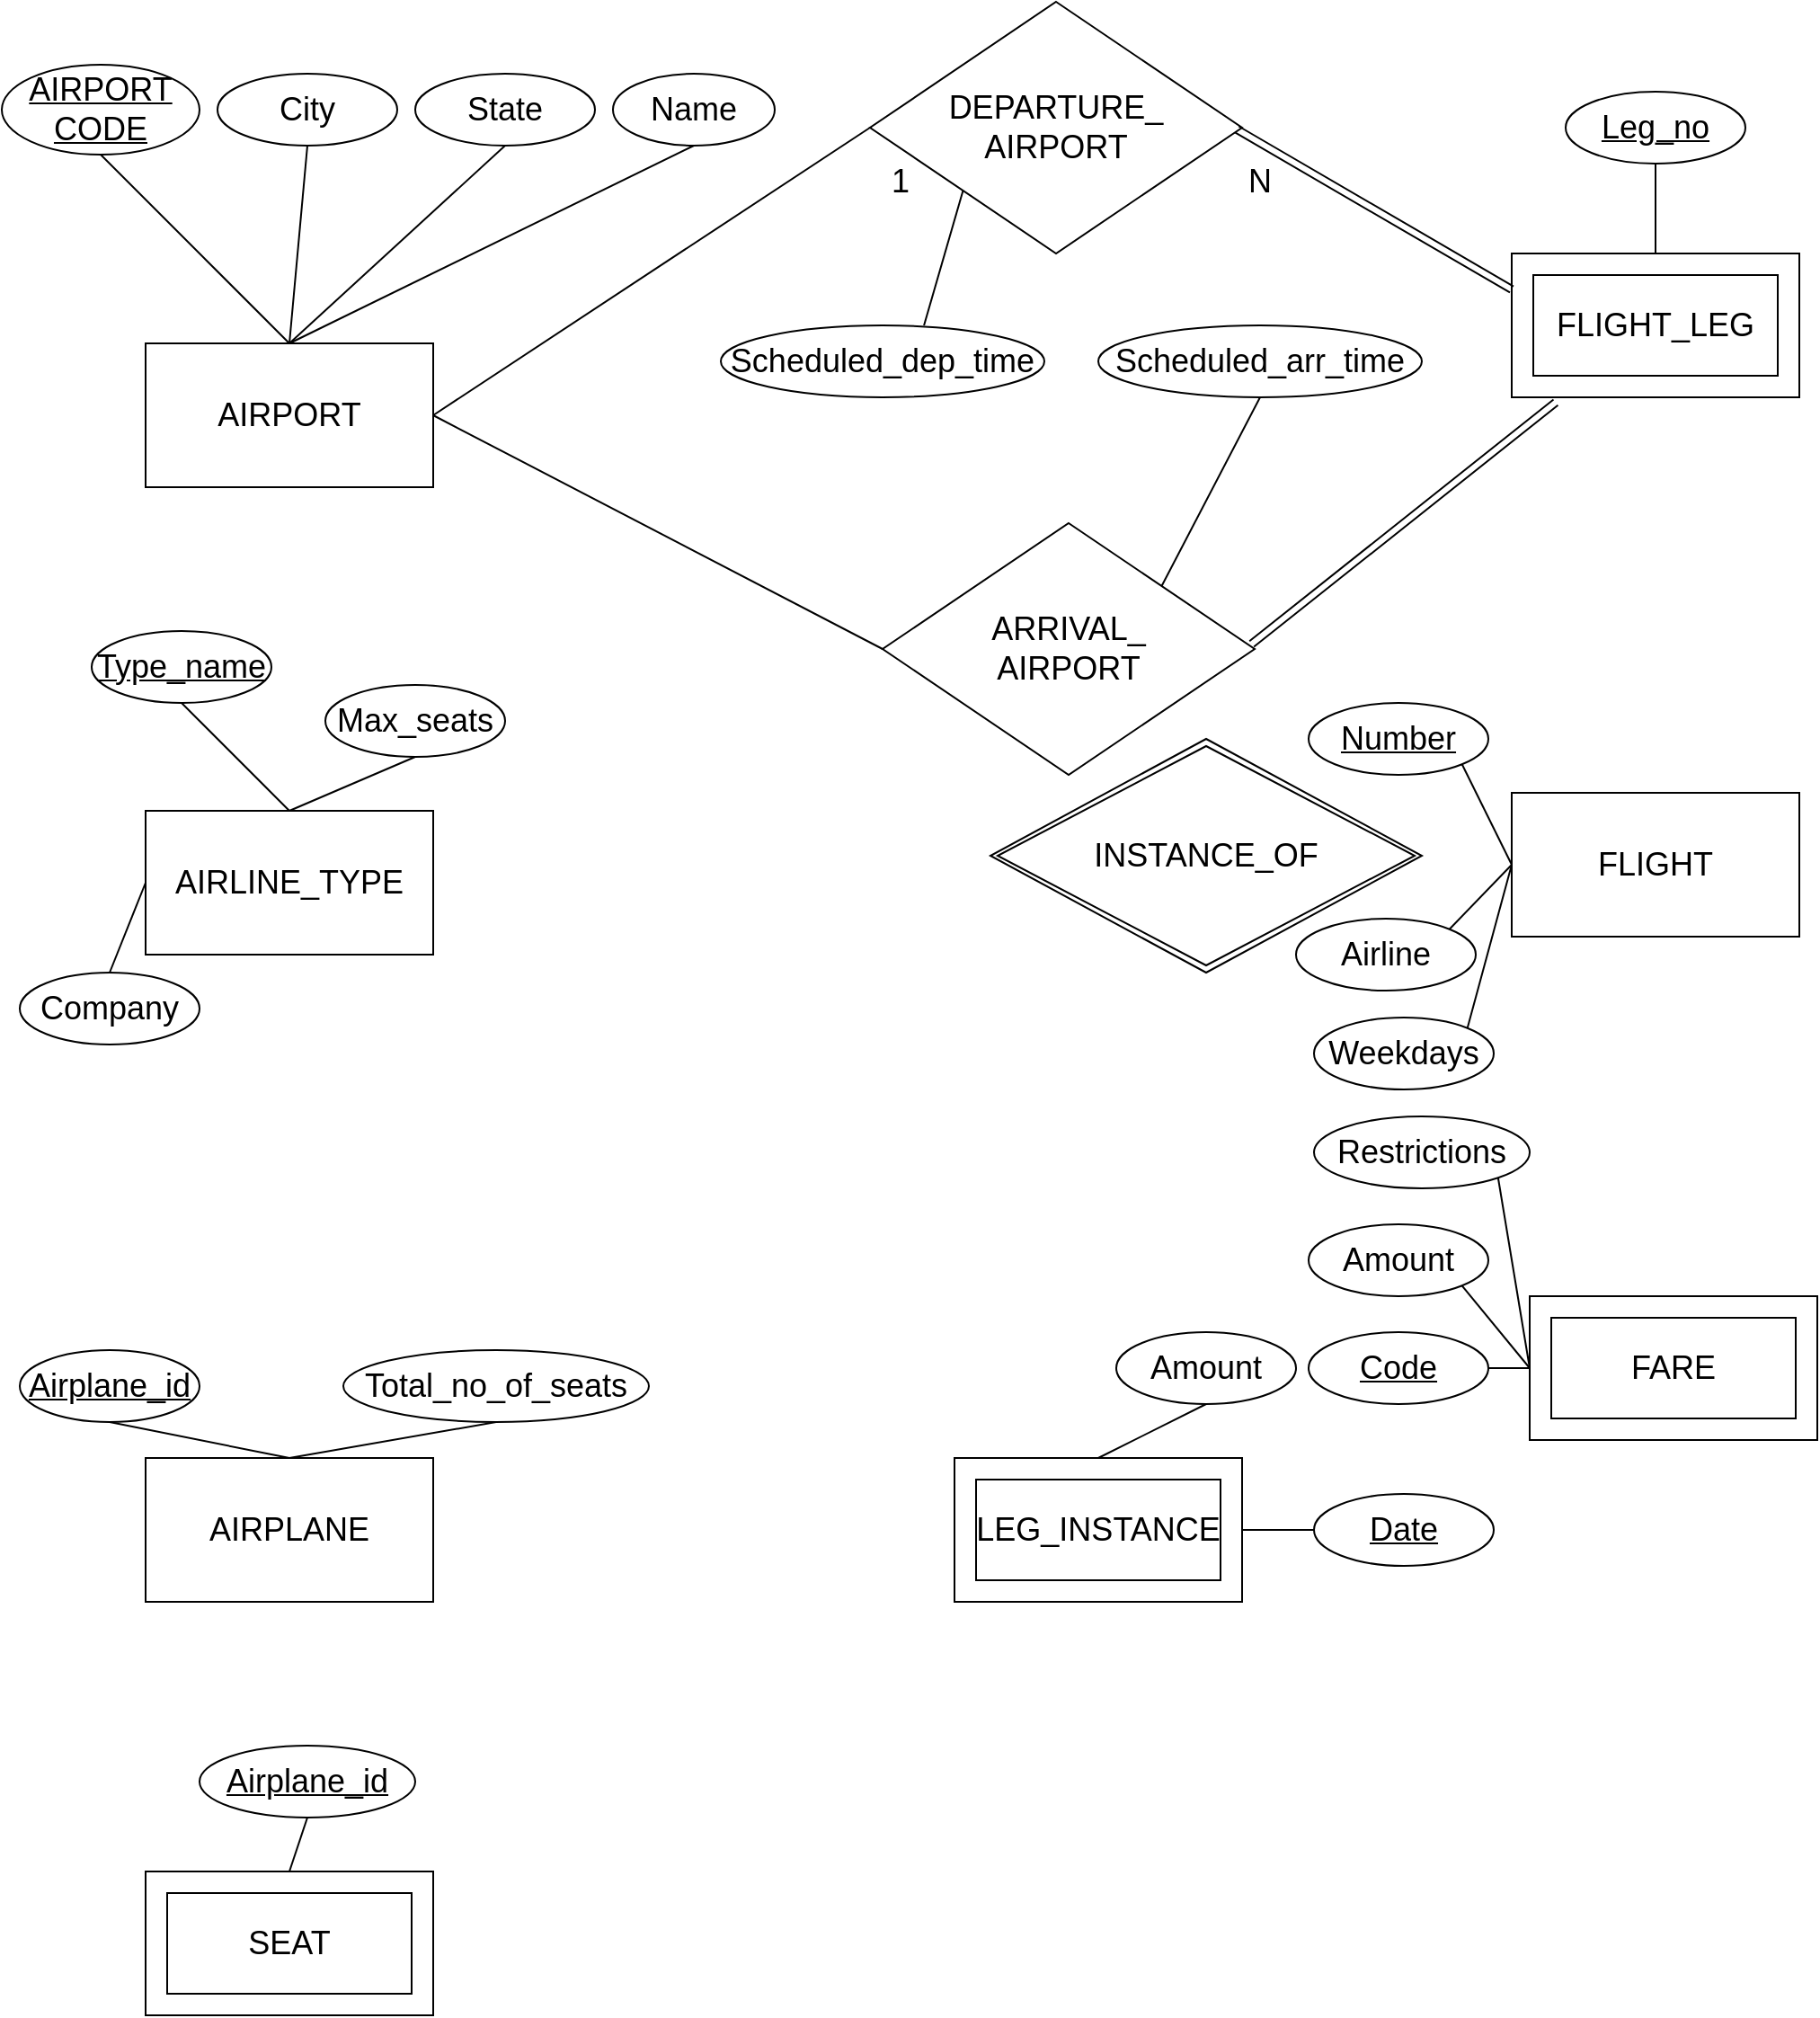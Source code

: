 <mxfile version="13.7.3" type="github">
  <diagram id="9iZNZO0j0jkgSTigeUpT" name="Page-1">
    <mxGraphModel dx="1678" dy="964" grid="1" gridSize="10" guides="1" tooltips="1" connect="1" arrows="1" fold="1" page="1" pageScale="1" pageWidth="827" pageHeight="1169" math="0" shadow="0">
      <root>
        <mxCell id="0" />
        <mxCell id="1" parent="0" />
        <mxCell id="PUG3nTG2jhj8GArSebX7-1" value="AIRPORT" style="rounded=0;whiteSpace=wrap;html=1;perimeterSpacing=0;sketch=0;container=0;fontSize=18;" vertex="1" parent="1">
          <mxGeometry x="350" y="190" width="160" height="80" as="geometry" />
        </mxCell>
        <mxCell id="PUG3nTG2jhj8GArSebX7-6" value="FLIGHT_LEG" style="shape=ext;double=1;rounded=0;whiteSpace=wrap;html=1;glass=0;sketch=0;gradientColor=none;margin=10;fontSize=18;" vertex="1" parent="1">
          <mxGeometry x="1110" y="140" width="160" height="80" as="geometry" />
        </mxCell>
        <mxCell id="PUG3nTG2jhj8GArSebX7-7" value="AIRLINE_TYPE" style="rounded=0;whiteSpace=wrap;html=1;perimeterSpacing=0;sketch=0;container=0;fontSize=18;" vertex="1" parent="1">
          <mxGeometry x="350" y="450" width="160" height="80" as="geometry" />
        </mxCell>
        <mxCell id="PUG3nTG2jhj8GArSebX7-8" value="AIRPLANE" style="rounded=0;whiteSpace=wrap;html=1;perimeterSpacing=0;sketch=0;container=0;fontSize=18;" vertex="1" parent="1">
          <mxGeometry x="350" y="810" width="160" height="80" as="geometry" />
        </mxCell>
        <mxCell id="PUG3nTG2jhj8GArSebX7-9" value="FLIGHT" style="rounded=0;whiteSpace=wrap;html=1;perimeterSpacing=0;sketch=0;container=0;fontSize=18;" vertex="1" parent="1">
          <mxGeometry x="1110" y="440" width="160" height="80" as="geometry" />
        </mxCell>
        <mxCell id="PUG3nTG2jhj8GArSebX7-10" value="SEAT" style="shape=ext;double=1;rounded=0;whiteSpace=wrap;html=1;glass=0;sketch=0;gradientColor=none;margin=10;fontSize=18;" vertex="1" parent="1">
          <mxGeometry x="350" y="1040" width="160" height="80" as="geometry" />
        </mxCell>
        <mxCell id="PUG3nTG2jhj8GArSebX7-11" value="FARE" style="shape=ext;double=1;rounded=0;whiteSpace=wrap;html=1;glass=0;sketch=0;gradientColor=none;margin=10;fontSize=18;" vertex="1" parent="1">
          <mxGeometry x="1120" y="720" width="160" height="80" as="geometry" />
        </mxCell>
        <mxCell id="PUG3nTG2jhj8GArSebX7-12" value="LEG_INSTANCE" style="shape=ext;double=1;rounded=0;whiteSpace=wrap;html=1;glass=0;sketch=0;gradientColor=none;margin=10;fontSize=18;" vertex="1" parent="1">
          <mxGeometry x="800" y="810" width="160" height="80" as="geometry" />
        </mxCell>
        <mxCell id="PUG3nTG2jhj8GArSebX7-13" value="&lt;u style=&quot;font-size: 18px;&quot;&gt;AIRPORT CODE&lt;/u&gt;" style="ellipse;whiteSpace=wrap;html=1;rounded=0;glass=0;sketch=0;gradientColor=none;fontSize=18;" vertex="1" parent="1">
          <mxGeometry x="270" y="35" width="110" height="50" as="geometry" />
        </mxCell>
        <mxCell id="PUG3nTG2jhj8GArSebX7-14" value="City" style="ellipse;whiteSpace=wrap;html=1;rounded=0;glass=0;sketch=0;gradientColor=none;fontSize=18;" vertex="1" parent="1">
          <mxGeometry x="390" y="40" width="100" height="40" as="geometry" />
        </mxCell>
        <mxCell id="PUG3nTG2jhj8GArSebX7-15" value="State" style="ellipse;whiteSpace=wrap;html=1;rounded=0;glass=0;sketch=0;gradientColor=none;fontSize=18;" vertex="1" parent="1">
          <mxGeometry x="500" y="40" width="100" height="40" as="geometry" />
        </mxCell>
        <mxCell id="PUG3nTG2jhj8GArSebX7-18" value="Name" style="ellipse;whiteSpace=wrap;html=1;rounded=0;glass=0;sketch=0;gradientColor=none;fontSize=18;" vertex="1" parent="1">
          <mxGeometry x="610" y="40" width="90" height="40" as="geometry" />
        </mxCell>
        <mxCell id="PUG3nTG2jhj8GArSebX7-23" value="" style="endArrow=none;html=1;exitX=0.5;exitY=0;exitDx=0;exitDy=0;entryX=0.5;entryY=1;entryDx=0;entryDy=0;fontSize=18;" edge="1" parent="1" source="PUG3nTG2jhj8GArSebX7-1" target="PUG3nTG2jhj8GArSebX7-13">
          <mxGeometry width="50" height="50" relative="1" as="geometry">
            <mxPoint x="710" y="620" as="sourcePoint" />
            <mxPoint x="760" y="570" as="targetPoint" />
          </mxGeometry>
        </mxCell>
        <mxCell id="PUG3nTG2jhj8GArSebX7-24" value="" style="endArrow=none;html=1;entryX=0.5;entryY=1;entryDx=0;entryDy=0;fontSize=18;exitX=0.5;exitY=0;exitDx=0;exitDy=0;" edge="1" parent="1" source="PUG3nTG2jhj8GArSebX7-1" target="PUG3nTG2jhj8GArSebX7-14">
          <mxGeometry width="50" height="50" relative="1" as="geometry">
            <mxPoint x="430" y="140" as="sourcePoint" />
            <mxPoint x="340" y="90" as="targetPoint" />
          </mxGeometry>
        </mxCell>
        <mxCell id="PUG3nTG2jhj8GArSebX7-25" value="" style="endArrow=none;html=1;entryX=0.5;entryY=1;entryDx=0;entryDy=0;fontSize=18;exitX=0.5;exitY=0;exitDx=0;exitDy=0;" edge="1" parent="1" source="PUG3nTG2jhj8GArSebX7-1" target="PUG3nTG2jhj8GArSebX7-15">
          <mxGeometry width="50" height="50" relative="1" as="geometry">
            <mxPoint x="430" y="140" as="sourcePoint" />
            <mxPoint x="350" y="100" as="targetPoint" />
          </mxGeometry>
        </mxCell>
        <mxCell id="PUG3nTG2jhj8GArSebX7-26" value="" style="endArrow=none;html=1;exitX=0.5;exitY=0;exitDx=0;exitDy=0;entryX=0.5;entryY=1;entryDx=0;entryDy=0;fontSize=18;" edge="1" parent="1" source="PUG3nTG2jhj8GArSebX7-1" target="PUG3nTG2jhj8GArSebX7-18">
          <mxGeometry width="50" height="50" relative="1" as="geometry">
            <mxPoint x="460" y="170" as="sourcePoint" />
            <mxPoint x="360" y="110" as="targetPoint" />
          </mxGeometry>
        </mxCell>
        <mxCell id="PUG3nTG2jhj8GArSebX7-27" value="&lt;u style=&quot;font-size: 18px;&quot;&gt;Type_name&lt;/u&gt;" style="ellipse;whiteSpace=wrap;html=1;rounded=0;glass=0;sketch=0;gradientColor=none;fontSize=18;" vertex="1" parent="1">
          <mxGeometry x="320" y="350" width="100" height="40" as="geometry" />
        </mxCell>
        <mxCell id="PUG3nTG2jhj8GArSebX7-28" value="Max_seats" style="ellipse;whiteSpace=wrap;html=1;rounded=0;glass=0;sketch=0;gradientColor=none;fontSize=18;" vertex="1" parent="1">
          <mxGeometry x="450" y="380" width="100" height="40" as="geometry" />
        </mxCell>
        <mxCell id="PUG3nTG2jhj8GArSebX7-29" value="Company" style="ellipse;whiteSpace=wrap;html=1;rounded=0;glass=0;sketch=0;gradientColor=none;fontSize=18;" vertex="1" parent="1">
          <mxGeometry x="280" y="540" width="100" height="40" as="geometry" />
        </mxCell>
        <mxCell id="PUG3nTG2jhj8GArSebX7-31" value="" style="endArrow=none;html=1;exitX=0;exitY=0.5;exitDx=0;exitDy=0;entryX=0.5;entryY=0;entryDx=0;entryDy=0;fontSize=18;" edge="1" parent="1" source="PUG3nTG2jhj8GArSebX7-7" target="PUG3nTG2jhj8GArSebX7-29">
          <mxGeometry width="50" height="50" relative="1" as="geometry">
            <mxPoint x="450" y="450" as="sourcePoint" />
            <mxPoint x="350" y="390" as="targetPoint" />
          </mxGeometry>
        </mxCell>
        <mxCell id="PUG3nTG2jhj8GArSebX7-32" value="" style="endArrow=none;html=1;entryX=0.5;entryY=1;entryDx=0;entryDy=0;exitX=0.5;exitY=0;exitDx=0;exitDy=0;fontSize=18;" edge="1" parent="1" source="PUG3nTG2jhj8GArSebX7-7" target="PUG3nTG2jhj8GArSebX7-27">
          <mxGeometry width="50" height="50" relative="1" as="geometry">
            <mxPoint x="370" y="510" as="sourcePoint" />
            <mxPoint x="340" y="450" as="targetPoint" />
          </mxGeometry>
        </mxCell>
        <mxCell id="PUG3nTG2jhj8GArSebX7-33" value="" style="endArrow=none;html=1;fontSize=18;entryX=0.5;entryY=1;entryDx=0;entryDy=0;" edge="1" parent="1" target="PUG3nTG2jhj8GArSebX7-28">
          <mxGeometry width="50" height="50" relative="1" as="geometry">
            <mxPoint x="430" y="450" as="sourcePoint" />
            <mxPoint x="380" y="400" as="targetPoint" />
          </mxGeometry>
        </mxCell>
        <mxCell id="PUG3nTG2jhj8GArSebX7-34" value="&lt;u style=&quot;font-size: 18px;&quot;&gt;Airplane_id&lt;/u&gt;" style="ellipse;whiteSpace=wrap;html=1;rounded=0;glass=0;sketch=0;gradientColor=none;fontSize=18;" vertex="1" parent="1">
          <mxGeometry x="280" y="750" width="100" height="40" as="geometry" />
        </mxCell>
        <mxCell id="PUG3nTG2jhj8GArSebX7-35" value="Total_no_of_seats" style="ellipse;whiteSpace=wrap;html=1;rounded=0;glass=0;sketch=0;gradientColor=none;fontSize=18;" vertex="1" parent="1">
          <mxGeometry x="460" y="750" width="170" height="40" as="geometry" />
        </mxCell>
        <mxCell id="PUG3nTG2jhj8GArSebX7-36" value="" style="endArrow=none;html=1;exitX=0.5;exitY=0;exitDx=0;exitDy=0;entryX=0.5;entryY=1;entryDx=0;entryDy=0;fontSize=18;" edge="1" parent="1" source="PUG3nTG2jhj8GArSebX7-8" target="PUG3nTG2jhj8GArSebX7-34">
          <mxGeometry width="50" height="50" relative="1" as="geometry">
            <mxPoint x="360" y="500" as="sourcePoint" />
            <mxPoint x="340" y="550" as="targetPoint" />
          </mxGeometry>
        </mxCell>
        <mxCell id="PUG3nTG2jhj8GArSebX7-37" value="" style="endArrow=none;html=1;exitX=0.5;exitY=1;exitDx=0;exitDy=0;entryX=0.5;entryY=0;entryDx=0;entryDy=0;fontSize=18;" edge="1" parent="1" source="PUG3nTG2jhj8GArSebX7-35" target="PUG3nTG2jhj8GArSebX7-8">
          <mxGeometry width="50" height="50" relative="1" as="geometry">
            <mxPoint x="370" y="510" as="sourcePoint" />
            <mxPoint x="350" y="560" as="targetPoint" />
          </mxGeometry>
        </mxCell>
        <mxCell id="PUG3nTG2jhj8GArSebX7-38" value="&lt;u style=&quot;font-size: 18px;&quot;&gt;Airplane_id&lt;/u&gt;" style="ellipse;whiteSpace=wrap;html=1;rounded=0;glass=0;sketch=0;gradientColor=none;fontSize=18;" vertex="1" parent="1">
          <mxGeometry x="380" y="970" width="120" height="40" as="geometry" />
        </mxCell>
        <mxCell id="PUG3nTG2jhj8GArSebX7-39" value="" style="endArrow=none;html=1;exitX=0.5;exitY=0;exitDx=0;exitDy=0;entryX=0.5;entryY=1;entryDx=0;entryDy=0;fontSize=18;" edge="1" parent="1" source="PUG3nTG2jhj8GArSebX7-10" target="PUG3nTG2jhj8GArSebX7-38">
          <mxGeometry width="50" height="50" relative="1" as="geometry">
            <mxPoint x="440" y="820.0" as="sourcePoint" />
            <mxPoint x="340" y="800.0" as="targetPoint" />
          </mxGeometry>
        </mxCell>
        <mxCell id="PUG3nTG2jhj8GArSebX7-40" value="&lt;u style=&quot;font-size: 18px;&quot;&gt;Leg_no&lt;/u&gt;" style="ellipse;whiteSpace=wrap;html=1;rounded=0;glass=0;sketch=0;gradientColor=none;fontSize=18;" vertex="1" parent="1">
          <mxGeometry x="1140" y="50" width="100" height="40" as="geometry" />
        </mxCell>
        <mxCell id="PUG3nTG2jhj8GArSebX7-41" value="" style="endArrow=none;html=1;entryX=0.5;entryY=1;entryDx=0;entryDy=0;exitX=0.5;exitY=0;exitDx=0;exitDy=0;fontSize=18;" edge="1" parent="1" source="PUG3nTG2jhj8GArSebX7-6" target="PUG3nTG2jhj8GArSebX7-40">
          <mxGeometry width="50" height="50" relative="1" as="geometry">
            <mxPoint x="440" y="150" as="sourcePoint" />
            <mxPoint x="450" y="90" as="targetPoint" />
          </mxGeometry>
        </mxCell>
        <mxCell id="PUG3nTG2jhj8GArSebX7-42" value="&lt;u style=&quot;font-size: 18px;&quot;&gt;&lt;font style=&quot;font-size: 18px;&quot;&gt;Number&lt;/font&gt;&lt;/u&gt;" style="ellipse;whiteSpace=wrap;html=1;rounded=0;glass=0;sketch=0;gradientColor=none;fontSize=18;" vertex="1" parent="1">
          <mxGeometry x="997" y="390" width="100" height="40" as="geometry" />
        </mxCell>
        <mxCell id="PUG3nTG2jhj8GArSebX7-43" value="Airline" style="ellipse;whiteSpace=wrap;html=1;rounded=0;glass=0;sketch=0;gradientColor=none;fontSize=18;" vertex="1" parent="1">
          <mxGeometry x="990" y="510" width="100" height="40" as="geometry" />
        </mxCell>
        <mxCell id="PUG3nTG2jhj8GArSebX7-44" value="Weekdays" style="ellipse;whiteSpace=wrap;html=1;rounded=0;glass=0;sketch=0;gradientColor=none;fontSize=18;" vertex="1" parent="1">
          <mxGeometry x="1000" y="565" width="100" height="40" as="geometry" />
        </mxCell>
        <mxCell id="PUG3nTG2jhj8GArSebX7-47" value="&lt;u style=&quot;font-size: 18px;&quot;&gt;Code&lt;/u&gt;" style="ellipse;whiteSpace=wrap;html=1;rounded=0;glass=0;sketch=0;gradientColor=none;fontSize=18;" vertex="1" parent="1">
          <mxGeometry x="997" y="740" width="100" height="40" as="geometry" />
        </mxCell>
        <mxCell id="PUG3nTG2jhj8GArSebX7-48" value="Restrictions" style="ellipse;whiteSpace=wrap;html=1;rounded=0;glass=0;sketch=0;gradientColor=none;fontSize=18;" vertex="1" parent="1">
          <mxGeometry x="1000" y="620" width="120" height="40" as="geometry" />
        </mxCell>
        <mxCell id="PUG3nTG2jhj8GArSebX7-49" value="Amount" style="ellipse;whiteSpace=wrap;html=1;rounded=0;glass=0;sketch=0;gradientColor=none;fontSize=18;" vertex="1" parent="1">
          <mxGeometry x="997" y="680" width="100" height="40" as="geometry" />
        </mxCell>
        <mxCell id="PUG3nTG2jhj8GArSebX7-50" value="" style="endArrow=none;html=1;entryX=1;entryY=1;entryDx=0;entryDy=0;exitX=0;exitY=0.5;exitDx=0;exitDy=0;fontSize=18;" edge="1" parent="1" source="PUG3nTG2jhj8GArSebX7-9" target="PUG3nTG2jhj8GArSebX7-42">
          <mxGeometry width="50" height="50" relative="1" as="geometry">
            <mxPoint x="1200.0" y="140" as="sourcePoint" />
            <mxPoint x="1200.0" y="100" as="targetPoint" />
          </mxGeometry>
        </mxCell>
        <mxCell id="PUG3nTG2jhj8GArSebX7-51" value="" style="endArrow=none;html=1;entryX=1;entryY=0;entryDx=0;entryDy=0;fontSize=18;" edge="1" parent="1" target="PUG3nTG2jhj8GArSebX7-43">
          <mxGeometry width="50" height="50" relative="1" as="geometry">
            <mxPoint x="1110" y="480" as="sourcePoint" />
            <mxPoint x="1092.355" y="444.142" as="targetPoint" />
          </mxGeometry>
        </mxCell>
        <mxCell id="PUG3nTG2jhj8GArSebX7-52" value="" style="endArrow=none;html=1;entryX=1;entryY=0;entryDx=0;entryDy=0;fontSize=18;" edge="1" parent="1" target="PUG3nTG2jhj8GArSebX7-44">
          <mxGeometry width="50" height="50" relative="1" as="geometry">
            <mxPoint x="1110" y="480" as="sourcePoint" />
            <mxPoint x="1092.355" y="444.142" as="targetPoint" />
          </mxGeometry>
        </mxCell>
        <mxCell id="PUG3nTG2jhj8GArSebX7-53" value="Amount" style="ellipse;whiteSpace=wrap;html=1;rounded=0;glass=0;sketch=0;gradientColor=none;fontSize=18;" vertex="1" parent="1">
          <mxGeometry x="890" y="740" width="100" height="40" as="geometry" />
        </mxCell>
        <mxCell id="PUG3nTG2jhj8GArSebX7-54" value="&lt;u style=&quot;font-size: 18px;&quot;&gt;Date&lt;/u&gt;" style="ellipse;whiteSpace=wrap;html=1;rounded=0;glass=0;sketch=0;gradientColor=none;fontSize=18;" vertex="1" parent="1">
          <mxGeometry x="1000" y="830" width="100" height="40" as="geometry" />
        </mxCell>
        <mxCell id="PUG3nTG2jhj8GArSebX7-55" value="" style="endArrow=none;html=1;entryX=1;entryY=1;entryDx=0;entryDy=0;fontSize=18;exitX=0;exitY=0.5;exitDx=0;exitDy=0;" edge="1" parent="1" source="PUG3nTG2jhj8GArSebX7-11" target="PUG3nTG2jhj8GArSebX7-48">
          <mxGeometry width="50" height="50" relative="1" as="geometry">
            <mxPoint x="1120" y="490" as="sourcePoint" />
            <mxPoint x="1092.355" y="535.858" as="targetPoint" />
          </mxGeometry>
        </mxCell>
        <mxCell id="PUG3nTG2jhj8GArSebX7-56" value="" style="endArrow=none;html=1;entryX=1;entryY=1;entryDx=0;entryDy=0;fontSize=18;" edge="1" parent="1" target="PUG3nTG2jhj8GArSebX7-49">
          <mxGeometry width="50" height="50" relative="1" as="geometry">
            <mxPoint x="1120" y="760" as="sourcePoint" />
            <mxPoint x="1110" y="650" as="targetPoint" />
          </mxGeometry>
        </mxCell>
        <mxCell id="PUG3nTG2jhj8GArSebX7-57" value="" style="endArrow=none;html=1;fontSize=18;" edge="1" parent="1" target="PUG3nTG2jhj8GArSebX7-47">
          <mxGeometry width="50" height="50" relative="1" as="geometry">
            <mxPoint x="1120" y="760" as="sourcePoint" />
            <mxPoint x="1100" y="760" as="targetPoint" />
          </mxGeometry>
        </mxCell>
        <mxCell id="PUG3nTG2jhj8GArSebX7-58" value="" style="endArrow=none;html=1;entryX=0;entryY=0.5;entryDx=0;entryDy=0;fontSize=18;exitX=1;exitY=0.5;exitDx=0;exitDy=0;" edge="1" parent="1" source="PUG3nTG2jhj8GArSebX7-12" target="PUG3nTG2jhj8GArSebX7-54">
          <mxGeometry width="50" height="50" relative="1" as="geometry">
            <mxPoint x="1150" y="790.0" as="sourcePoint" />
            <mxPoint x="1130" y="670" as="targetPoint" />
          </mxGeometry>
        </mxCell>
        <mxCell id="PUG3nTG2jhj8GArSebX7-59" value="" style="endArrow=none;html=1;entryX=0.5;entryY=0;entryDx=0;entryDy=0;fontSize=18;exitX=0.5;exitY=1;exitDx=0;exitDy=0;" edge="1" parent="1" source="PUG3nTG2jhj8GArSebX7-53" target="PUG3nTG2jhj8GArSebX7-12">
          <mxGeometry width="50" height="50" relative="1" as="geometry">
            <mxPoint x="970" y="860.0" as="sourcePoint" />
            <mxPoint x="1010" y="860.0" as="targetPoint" />
          </mxGeometry>
        </mxCell>
        <mxCell id="PUG3nTG2jhj8GArSebX7-60" value="&lt;font style=&quot;font-size: 18px&quot;&gt;DEPARTURE_&lt;br style=&quot;font-size: 18px;&quot;&gt;AIRPORT&lt;/font&gt;" style="rhombus;whiteSpace=wrap;html=1;rounded=0;glass=0;sketch=0;gradientColor=none;fontSize=18;" vertex="1" parent="1">
          <mxGeometry x="753" width="207" height="140" as="geometry" />
        </mxCell>
        <mxCell id="PUG3nTG2jhj8GArSebX7-61" value="" style="endArrow=none;html=1;fontSize=18;entryX=0;entryY=0.5;entryDx=0;entryDy=0;exitX=1;exitY=0.5;exitDx=0;exitDy=0;" edge="1" parent="1" source="PUG3nTG2jhj8GArSebX7-1" target="PUG3nTG2jhj8GArSebX7-60">
          <mxGeometry width="50" height="50" relative="1" as="geometry">
            <mxPoint x="910" y="590" as="sourcePoint" />
            <mxPoint x="960" y="540" as="targetPoint" />
          </mxGeometry>
        </mxCell>
        <mxCell id="PUG3nTG2jhj8GArSebX7-62" value="1" style="text;html=1;strokeColor=none;fillColor=none;align=center;verticalAlign=middle;whiteSpace=wrap;rounded=0;glass=0;sketch=0;fontSize=18;" vertex="1" parent="1">
          <mxGeometry x="750" y="90" width="40" height="20" as="geometry" />
        </mxCell>
        <mxCell id="PUG3nTG2jhj8GArSebX7-66" value="N" style="text;html=1;strokeColor=none;fillColor=none;align=center;verticalAlign=middle;whiteSpace=wrap;rounded=0;glass=0;sketch=0;fontSize=18;" vertex="1" parent="1">
          <mxGeometry x="950" y="90" width="40" height="20" as="geometry" />
        </mxCell>
        <mxCell id="PUG3nTG2jhj8GArSebX7-67" value="Scheduled_dep_time" style="ellipse;whiteSpace=wrap;html=1;rounded=0;glass=0;sketch=0;gradientColor=none;fontSize=18;" vertex="1" parent="1">
          <mxGeometry x="670" y="180" width="180" height="40" as="geometry" />
        </mxCell>
        <mxCell id="PUG3nTG2jhj8GArSebX7-68" value="" style="endArrow=none;html=1;exitX=0.628;exitY=0;exitDx=0;exitDy=0;entryX=0;entryY=1;entryDx=0;entryDy=0;fontSize=18;exitPerimeter=0;" edge="1" parent="1" source="PUG3nTG2jhj8GArSebX7-67" target="PUG3nTG2jhj8GArSebX7-60">
          <mxGeometry width="50" height="50" relative="1" as="geometry">
            <mxPoint x="610" y="220" as="sourcePoint" />
            <mxPoint x="835" y="110" as="targetPoint" />
          </mxGeometry>
        </mxCell>
        <mxCell id="PUG3nTG2jhj8GArSebX7-69" value="ARRIVAL_&lt;br&gt;AIRPORT" style="rhombus;whiteSpace=wrap;html=1;rounded=0;glass=0;sketch=0;gradientColor=none;fontSize=18;" vertex="1" parent="1">
          <mxGeometry x="760" y="290" width="207" height="140" as="geometry" />
        </mxCell>
        <mxCell id="PUG3nTG2jhj8GArSebX7-73" value="" style="shape=link;html=1;rounded=0;fontSize=18;entryX=0.986;entryY=0.507;entryDx=0;entryDy=0;entryPerimeter=0;exitX=0;exitY=0.25;exitDx=0;exitDy=0;" edge="1" parent="1" source="PUG3nTG2jhj8GArSebX7-6" target="PUG3nTG2jhj8GArSebX7-60">
          <mxGeometry relative="1" as="geometry">
            <mxPoint x="937" y="120" as="sourcePoint" />
            <mxPoint x="970" y="70" as="targetPoint" />
          </mxGeometry>
        </mxCell>
        <mxCell id="PUG3nTG2jhj8GArSebX7-75" value="" style="shape=link;html=1;rounded=0;fontSize=18;entryX=0.992;entryY=0.48;entryDx=0;entryDy=0;exitX=0.153;exitY=1.035;exitDx=0;exitDy=0;entryPerimeter=0;exitPerimeter=0;" edge="1" parent="1" source="PUG3nTG2jhj8GArSebX7-6" target="PUG3nTG2jhj8GArSebX7-69">
          <mxGeometry relative="1" as="geometry">
            <mxPoint x="1120" y="160" as="sourcePoint" />
            <mxPoint x="984.102" y="80.98" as="targetPoint" />
          </mxGeometry>
        </mxCell>
        <mxCell id="PUG3nTG2jhj8GArSebX7-76" value="Scheduled_arr_time" style="ellipse;whiteSpace=wrap;html=1;rounded=0;glass=0;sketch=0;gradientColor=none;fontSize=18;" vertex="1" parent="1">
          <mxGeometry x="880" y="180" width="180" height="40" as="geometry" />
        </mxCell>
        <mxCell id="PUG3nTG2jhj8GArSebX7-77" value="" style="endArrow=none;html=1;exitX=0.5;exitY=1;exitDx=0;exitDy=0;entryX=1;entryY=0;entryDx=0;entryDy=0;fontSize=18;" edge="1" parent="1" source="PUG3nTG2jhj8GArSebX7-76" target="PUG3nTG2jhj8GArSebX7-69">
          <mxGeometry width="50" height="50" relative="1" as="geometry">
            <mxPoint x="793.04" y="160" as="sourcePoint" />
            <mxPoint x="831.75" y="115" as="targetPoint" />
          </mxGeometry>
        </mxCell>
        <mxCell id="PUG3nTG2jhj8GArSebX7-79" value="" style="endArrow=none;html=1;fontSize=18;entryX=0;entryY=0.5;entryDx=0;entryDy=0;exitX=1;exitY=0.5;exitDx=0;exitDy=0;" edge="1" parent="1" source="PUG3nTG2jhj8GArSebX7-1" target="PUG3nTG2jhj8GArSebX7-69">
          <mxGeometry width="50" height="50" relative="1" as="geometry">
            <mxPoint x="520" y="240" as="sourcePoint" />
            <mxPoint x="763" y="80" as="targetPoint" />
          </mxGeometry>
        </mxCell>
        <mxCell id="PUG3nTG2jhj8GArSebX7-81" value="INSTANCE_OF" style="shape=rhombus;double=1;perimeter=rhombusPerimeter;whiteSpace=wrap;html=1;align=center;rounded=0;glass=0;sketch=0;gradientColor=none;fontSize=18;" vertex="1" parent="1">
          <mxGeometry x="820" y="410" width="240" height="130" as="geometry" />
        </mxCell>
      </root>
    </mxGraphModel>
  </diagram>
</mxfile>
